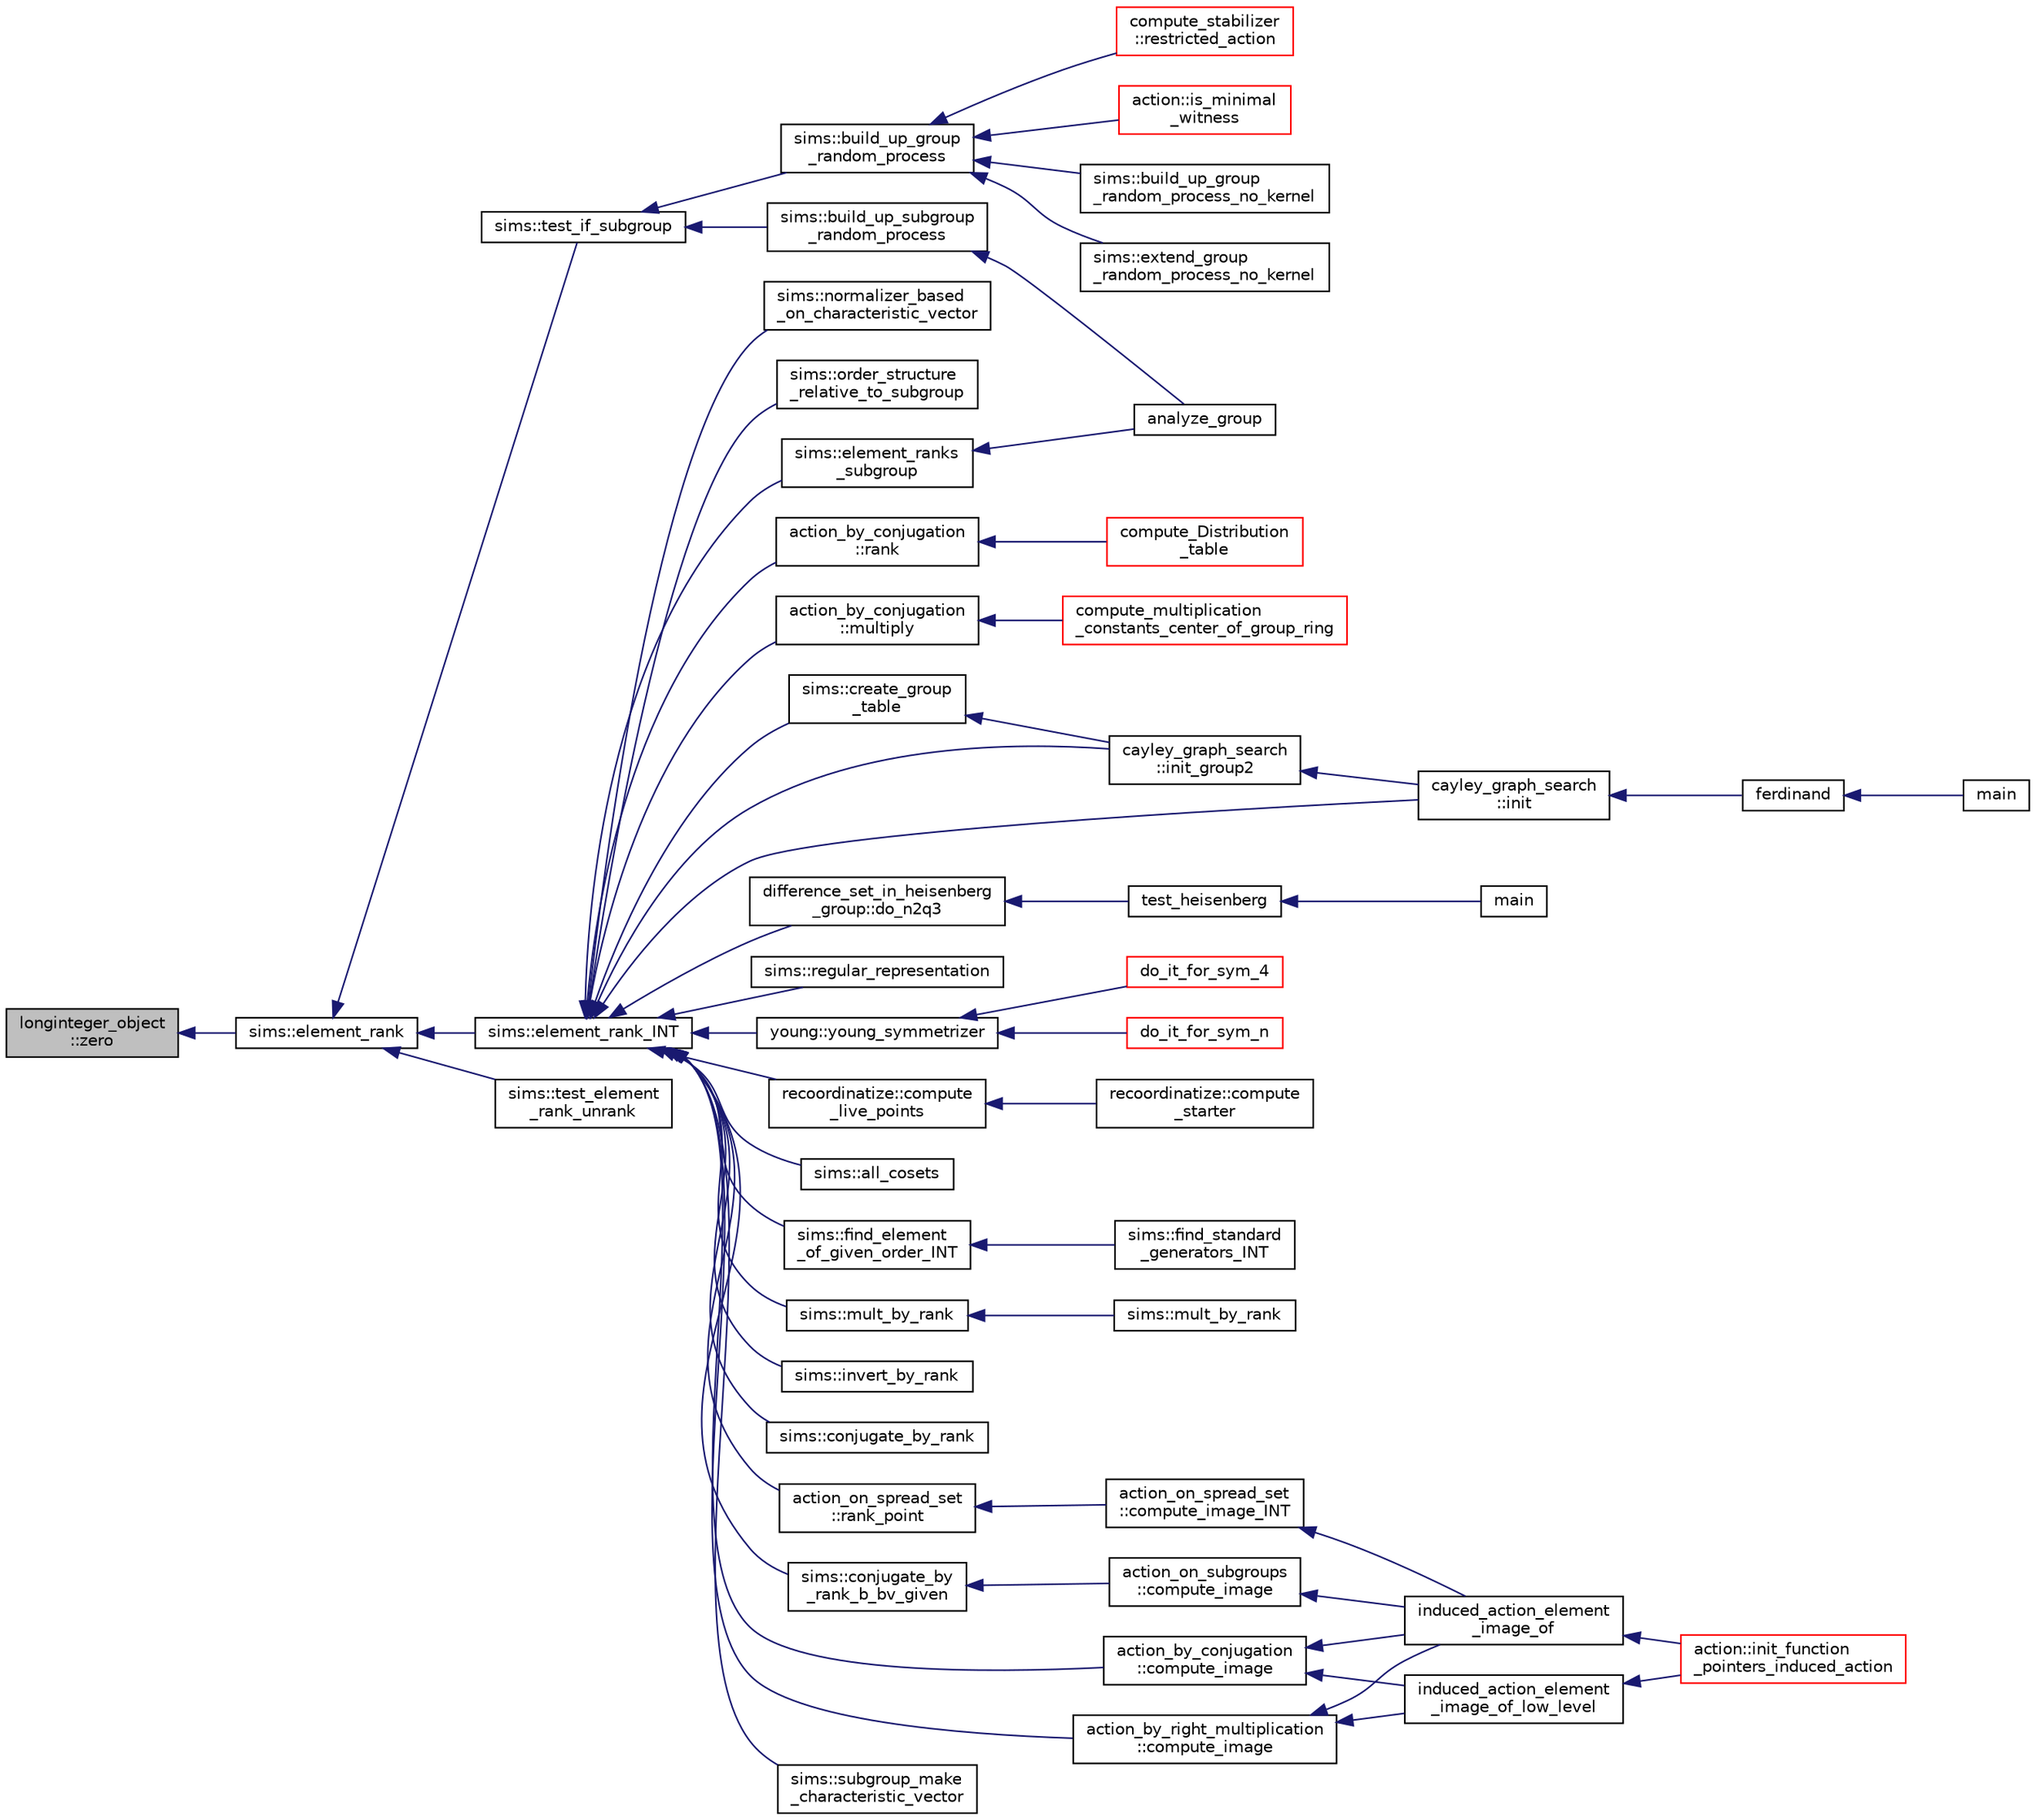 digraph "longinteger_object::zero"
{
  edge [fontname="Helvetica",fontsize="10",labelfontname="Helvetica",labelfontsize="10"];
  node [fontname="Helvetica",fontsize="10",shape=record];
  rankdir="LR";
  Node3869 [label="longinteger_object\l::zero",height=0.2,width=0.4,color="black", fillcolor="grey75", style="filled", fontcolor="black"];
  Node3869 -> Node3870 [dir="back",color="midnightblue",fontsize="10",style="solid",fontname="Helvetica"];
  Node3870 [label="sims::element_rank",height=0.2,width=0.4,color="black", fillcolor="white", style="filled",URL="$d9/df3/classsims.html#a00fb332192d01becb17b6a059482fc8d"];
  Node3870 -> Node3871 [dir="back",color="midnightblue",fontsize="10",style="solid",fontname="Helvetica"];
  Node3871 [label="sims::element_rank_INT",height=0.2,width=0.4,color="black", fillcolor="white", style="filled",URL="$d9/df3/classsims.html#a8ff29017c518c9ed459a7ea9eade2974"];
  Node3871 -> Node3872 [dir="back",color="midnightblue",fontsize="10",style="solid",fontname="Helvetica"];
  Node3872 [label="cayley_graph_search\l::init",height=0.2,width=0.4,color="black", fillcolor="white", style="filled",URL="$de/dae/classcayley__graph__search.html#add9c6434abeaebac4a07bc03cb21672d"];
  Node3872 -> Node3873 [dir="back",color="midnightblue",fontsize="10",style="solid",fontname="Helvetica"];
  Node3873 [label="ferdinand",height=0.2,width=0.4,color="black", fillcolor="white", style="filled",URL="$da/df3/ferdinand_8_c.html#a322b57727d23cf5a0932f11c30ea18d9"];
  Node3873 -> Node3874 [dir="back",color="midnightblue",fontsize="10",style="solid",fontname="Helvetica"];
  Node3874 [label="main",height=0.2,width=0.4,color="black", fillcolor="white", style="filled",URL="$da/df3/ferdinand_8_c.html#a3c04138a5bfe5d72780bb7e82a18e627"];
  Node3871 -> Node3875 [dir="back",color="midnightblue",fontsize="10",style="solid",fontname="Helvetica"];
  Node3875 [label="cayley_graph_search\l::init_group2",height=0.2,width=0.4,color="black", fillcolor="white", style="filled",URL="$de/dae/classcayley__graph__search.html#ac765646a4795740d7ac0a9407bf35f32"];
  Node3875 -> Node3872 [dir="back",color="midnightblue",fontsize="10",style="solid",fontname="Helvetica"];
  Node3871 -> Node3876 [dir="back",color="midnightblue",fontsize="10",style="solid",fontname="Helvetica"];
  Node3876 [label="difference_set_in_heisenberg\l_group::do_n2q3",height=0.2,width=0.4,color="black", fillcolor="white", style="filled",URL="$de/d8a/classdifference__set__in__heisenberg__group.html#aca82ff116dd5d17cfbb311e809b6d023"];
  Node3876 -> Node3877 [dir="back",color="midnightblue",fontsize="10",style="solid",fontname="Helvetica"];
  Node3877 [label="test_heisenberg",height=0.2,width=0.4,color="black", fillcolor="white", style="filled",URL="$d7/db9/tao_8_c.html#a87d0c5c3b1f228ddbc4f326d3b662c24"];
  Node3877 -> Node3878 [dir="back",color="midnightblue",fontsize="10",style="solid",fontname="Helvetica"];
  Node3878 [label="main",height=0.2,width=0.4,color="black", fillcolor="white", style="filled",URL="$d7/db9/tao_8_c.html#a3c04138a5bfe5d72780bb7e82a18e627"];
  Node3871 -> Node3879 [dir="back",color="midnightblue",fontsize="10",style="solid",fontname="Helvetica"];
  Node3879 [label="sims::regular_representation",height=0.2,width=0.4,color="black", fillcolor="white", style="filled",URL="$d9/df3/classsims.html#ac445ae3fa3933272cbc36a711a1de17f"];
  Node3871 -> Node3880 [dir="back",color="midnightblue",fontsize="10",style="solid",fontname="Helvetica"];
  Node3880 [label="sims::element_ranks\l_subgroup",height=0.2,width=0.4,color="black", fillcolor="white", style="filled",URL="$d9/df3/classsims.html#ad683b221a956be18edb47de57bf8821a"];
  Node3880 -> Node3881 [dir="back",color="midnightblue",fontsize="10",style="solid",fontname="Helvetica"];
  Node3881 [label="analyze_group",height=0.2,width=0.4,color="black", fillcolor="white", style="filled",URL="$d0/d76/tl__algebra__and__number__theory_8h.html#acc445ef9d19e7fe78fbe1a057328958e"];
  Node3871 -> Node3882 [dir="back",color="midnightblue",fontsize="10",style="solid",fontname="Helvetica"];
  Node3882 [label="sims::all_cosets",height=0.2,width=0.4,color="black", fillcolor="white", style="filled",URL="$d9/df3/classsims.html#a55ca54637b837b2c84ca79851d857429"];
  Node3871 -> Node3883 [dir="back",color="midnightblue",fontsize="10",style="solid",fontname="Helvetica"];
  Node3883 [label="sims::find_element\l_of_given_order_INT",height=0.2,width=0.4,color="black", fillcolor="white", style="filled",URL="$d9/df3/classsims.html#a2747368b290225e639103bff8e32ffc9"];
  Node3883 -> Node3884 [dir="back",color="midnightblue",fontsize="10",style="solid",fontname="Helvetica"];
  Node3884 [label="sims::find_standard\l_generators_INT",height=0.2,width=0.4,color="black", fillcolor="white", style="filled",URL="$d9/df3/classsims.html#a76b4729b133fb5d7e1edaffe98a6eb5a"];
  Node3871 -> Node3885 [dir="back",color="midnightblue",fontsize="10",style="solid",fontname="Helvetica"];
  Node3885 [label="sims::mult_by_rank",height=0.2,width=0.4,color="black", fillcolor="white", style="filled",URL="$d9/df3/classsims.html#a4fd5eb5cfb71c206a57ac1205141a826"];
  Node3885 -> Node3886 [dir="back",color="midnightblue",fontsize="10",style="solid",fontname="Helvetica"];
  Node3886 [label="sims::mult_by_rank",height=0.2,width=0.4,color="black", fillcolor="white", style="filled",URL="$d9/df3/classsims.html#ae38ce1b88c558e4bb4f8baa9cae54dab"];
  Node3871 -> Node3887 [dir="back",color="midnightblue",fontsize="10",style="solid",fontname="Helvetica"];
  Node3887 [label="sims::invert_by_rank",height=0.2,width=0.4,color="black", fillcolor="white", style="filled",URL="$d9/df3/classsims.html#ae32c573c1c21293477e84964571e4621"];
  Node3871 -> Node3888 [dir="back",color="midnightblue",fontsize="10",style="solid",fontname="Helvetica"];
  Node3888 [label="sims::conjugate_by_rank",height=0.2,width=0.4,color="black", fillcolor="white", style="filled",URL="$d9/df3/classsims.html#aa160a4a48cab8dc42e68ef955c98b17c"];
  Node3871 -> Node3889 [dir="back",color="midnightblue",fontsize="10",style="solid",fontname="Helvetica"];
  Node3889 [label="sims::conjugate_by\l_rank_b_bv_given",height=0.2,width=0.4,color="black", fillcolor="white", style="filled",URL="$d9/df3/classsims.html#ab5d31beb4b697e7c5cb05c530caae96a"];
  Node3889 -> Node3890 [dir="back",color="midnightblue",fontsize="10",style="solid",fontname="Helvetica"];
  Node3890 [label="action_on_subgroups\l::compute_image",height=0.2,width=0.4,color="black", fillcolor="white", style="filled",URL="$d6/da4/classaction__on__subgroups.html#a8d225ed63ea7287aecc5171cb2a49092"];
  Node3890 -> Node3891 [dir="back",color="midnightblue",fontsize="10",style="solid",fontname="Helvetica"];
  Node3891 [label="induced_action_element\l_image_of",height=0.2,width=0.4,color="black", fillcolor="white", style="filled",URL="$d3/d27/interface_8_c.html#a821850d6c3988dd122de0489cd36f0f0"];
  Node3891 -> Node3892 [dir="back",color="midnightblue",fontsize="10",style="solid",fontname="Helvetica"];
  Node3892 [label="action::init_function\l_pointers_induced_action",height=0.2,width=0.4,color="red", fillcolor="white", style="filled",URL="$d2/d86/classaction.html#a3b9287d084b24f7a3b9532a7589c58de"];
  Node3871 -> Node4095 [dir="back",color="midnightblue",fontsize="10",style="solid",fontname="Helvetica"];
  Node4095 [label="sims::create_group\l_table",height=0.2,width=0.4,color="black", fillcolor="white", style="filled",URL="$d9/df3/classsims.html#a300c4eeca13fe79bca4145c63da09142"];
  Node4095 -> Node3875 [dir="back",color="midnightblue",fontsize="10",style="solid",fontname="Helvetica"];
  Node3871 -> Node4096 [dir="back",color="midnightblue",fontsize="10",style="solid",fontname="Helvetica"];
  Node4096 [label="sims::subgroup_make\l_characteristic_vector",height=0.2,width=0.4,color="black", fillcolor="white", style="filled",URL="$d9/df3/classsims.html#a8abb8f266671da3862c8bc60294c23e8"];
  Node3871 -> Node4097 [dir="back",color="midnightblue",fontsize="10",style="solid",fontname="Helvetica"];
  Node4097 [label="sims::normalizer_based\l_on_characteristic_vector",height=0.2,width=0.4,color="black", fillcolor="white", style="filled",URL="$d9/df3/classsims.html#af81961f706ea98f0afd845146274a394"];
  Node3871 -> Node4098 [dir="back",color="midnightblue",fontsize="10",style="solid",fontname="Helvetica"];
  Node4098 [label="sims::order_structure\l_relative_to_subgroup",height=0.2,width=0.4,color="black", fillcolor="white", style="filled",URL="$d9/df3/classsims.html#a50d22de4969a10d88c7e7eece0ea0e3c"];
  Node3871 -> Node4099 [dir="back",color="midnightblue",fontsize="10",style="solid",fontname="Helvetica"];
  Node4099 [label="action_by_conjugation\l::compute_image",height=0.2,width=0.4,color="black", fillcolor="white", style="filled",URL="$d3/dda/classaction__by__conjugation.html#acd62853354e392089a10381a4f7c5ac6"];
  Node4099 -> Node3891 [dir="back",color="midnightblue",fontsize="10",style="solid",fontname="Helvetica"];
  Node4099 -> Node4100 [dir="back",color="midnightblue",fontsize="10",style="solid",fontname="Helvetica"];
  Node4100 [label="induced_action_element\l_image_of_low_level",height=0.2,width=0.4,color="black", fillcolor="white", style="filled",URL="$d3/d27/interface_8_c.html#aa4bc5f68829829d9a41223c260c658c5"];
  Node4100 -> Node3892 [dir="back",color="midnightblue",fontsize="10",style="solid",fontname="Helvetica"];
  Node3871 -> Node4101 [dir="back",color="midnightblue",fontsize="10",style="solid",fontname="Helvetica"];
  Node4101 [label="action_by_conjugation\l::rank",height=0.2,width=0.4,color="black", fillcolor="white", style="filled",URL="$d3/dda/classaction__by__conjugation.html#a395a4569846211cab71764b9ab341c98"];
  Node4101 -> Node4102 [dir="back",color="midnightblue",fontsize="10",style="solid",fontname="Helvetica"];
  Node4102 [label="compute_Distribution\l_table",height=0.2,width=0.4,color="red", fillcolor="white", style="filled",URL="$da/da3/burnside_8_c.html#aab8b0528e91c0ef087c49a16ec0d3d8e"];
  Node3871 -> Node4103 [dir="back",color="midnightblue",fontsize="10",style="solid",fontname="Helvetica"];
  Node4103 [label="action_by_conjugation\l::multiply",height=0.2,width=0.4,color="black", fillcolor="white", style="filled",URL="$d3/dda/classaction__by__conjugation.html#ab037d299b507b763584a6e87b8069f04"];
  Node4103 -> Node4104 [dir="back",color="midnightblue",fontsize="10",style="solid",fontname="Helvetica"];
  Node4104 [label="compute_multiplication\l_constants_center_of_group_ring",height=0.2,width=0.4,color="red", fillcolor="white", style="filled",URL="$da/da3/burnside_8_c.html#af95d10e11c7b51283e5e458a907ea660"];
  Node3871 -> Node4105 [dir="back",color="midnightblue",fontsize="10",style="solid",fontname="Helvetica"];
  Node4105 [label="action_by_right_multiplication\l::compute_image",height=0.2,width=0.4,color="black", fillcolor="white", style="filled",URL="$d5/daa/classaction__by__right__multiplication.html#a5407ada4c7d5a1775144fbaadbb8be8e"];
  Node4105 -> Node3891 [dir="back",color="midnightblue",fontsize="10",style="solid",fontname="Helvetica"];
  Node4105 -> Node4100 [dir="back",color="midnightblue",fontsize="10",style="solid",fontname="Helvetica"];
  Node3871 -> Node4106 [dir="back",color="midnightblue",fontsize="10",style="solid",fontname="Helvetica"];
  Node4106 [label="action_on_spread_set\l::rank_point",height=0.2,width=0.4,color="black", fillcolor="white", style="filled",URL="$d2/d7a/classaction__on__spread__set.html#a1d7082bfaaf523ad746fe94685fe2e43"];
  Node4106 -> Node4107 [dir="back",color="midnightblue",fontsize="10",style="solid",fontname="Helvetica"];
  Node4107 [label="action_on_spread_set\l::compute_image_INT",height=0.2,width=0.4,color="black", fillcolor="white", style="filled",URL="$d2/d7a/classaction__on__spread__set.html#a424ae719c98b5d99978e60f8f2d65437"];
  Node4107 -> Node3891 [dir="back",color="midnightblue",fontsize="10",style="solid",fontname="Helvetica"];
  Node3871 -> Node4108 [dir="back",color="midnightblue",fontsize="10",style="solid",fontname="Helvetica"];
  Node4108 [label="young::young_symmetrizer",height=0.2,width=0.4,color="black", fillcolor="white", style="filled",URL="$dd/d68/classyoung.html#aa278452dc9aa374d4f84cf0e4d0204bf"];
  Node4108 -> Node3998 [dir="back",color="midnightblue",fontsize="10",style="solid",fontname="Helvetica"];
  Node3998 [label="do_it_for_sym_n",height=0.2,width=0.4,color="red", fillcolor="white", style="filled",URL="$d0/d87/group__ring_8_c.html#a7da1c84aee65e2c8fd4b83f0809835ad"];
  Node4108 -> Node4000 [dir="back",color="midnightblue",fontsize="10",style="solid",fontname="Helvetica"];
  Node4000 [label="do_it_for_sym_4",height=0.2,width=0.4,color="red", fillcolor="white", style="filled",URL="$d0/d87/group__ring_8_c.html#aed9b25712c762c878090038e97568d07"];
  Node3871 -> Node4109 [dir="back",color="midnightblue",fontsize="10",style="solid",fontname="Helvetica"];
  Node4109 [label="recoordinatize::compute\l_live_points",height=0.2,width=0.4,color="black", fillcolor="white", style="filled",URL="$d3/d3c/classrecoordinatize.html#afa52f45535215f825be7e620bc44b7d7"];
  Node4109 -> Node4110 [dir="back",color="midnightblue",fontsize="10",style="solid",fontname="Helvetica"];
  Node4110 [label="recoordinatize::compute\l_starter",height=0.2,width=0.4,color="black", fillcolor="white", style="filled",URL="$d3/d3c/classrecoordinatize.html#a274b399821488e5f6fb1adfbc8f8ebac"];
  Node3870 -> Node4111 [dir="back",color="midnightblue",fontsize="10",style="solid",fontname="Helvetica"];
  Node4111 [label="sims::test_element\l_rank_unrank",height=0.2,width=0.4,color="black", fillcolor="white", style="filled",URL="$d9/df3/classsims.html#af0dc692d7920ab6e6cd4a79778faa6e0"];
  Node3870 -> Node4112 [dir="back",color="midnightblue",fontsize="10",style="solid",fontname="Helvetica"];
  Node4112 [label="sims::test_if_subgroup",height=0.2,width=0.4,color="black", fillcolor="white", style="filled",URL="$d9/df3/classsims.html#a60f53e947f3a0949805cf0e422749bf5"];
  Node4112 -> Node4113 [dir="back",color="midnightblue",fontsize="10",style="solid",fontname="Helvetica"];
  Node4113 [label="sims::build_up_group\l_random_process",height=0.2,width=0.4,color="black", fillcolor="white", style="filled",URL="$d9/df3/classsims.html#afde54d656304b5a92459615f2690ea64"];
  Node4113 -> Node4114 [dir="back",color="midnightblue",fontsize="10",style="solid",fontname="Helvetica"];
  Node4114 [label="action::is_minimal\l_witness",height=0.2,width=0.4,color="red", fillcolor="white", style="filled",URL="$d2/d86/classaction.html#aabf5ea4227f124eac2badc5d5225e220"];
  Node4113 -> Node4122 [dir="back",color="midnightblue",fontsize="10",style="solid",fontname="Helvetica"];
  Node4122 [label="sims::build_up_group\l_random_process_no_kernel",height=0.2,width=0.4,color="black", fillcolor="white", style="filled",URL="$d9/df3/classsims.html#a33747471a3e1ebdee59aff4edde62669"];
  Node4113 -> Node4123 [dir="back",color="midnightblue",fontsize="10",style="solid",fontname="Helvetica"];
  Node4123 [label="sims::extend_group\l_random_process_no_kernel",height=0.2,width=0.4,color="black", fillcolor="white", style="filled",URL="$d9/df3/classsims.html#a20958fd83e43b33c009e873b9df2fa11"];
  Node4113 -> Node4015 [dir="back",color="midnightblue",fontsize="10",style="solid",fontname="Helvetica"];
  Node4015 [label="compute_stabilizer\l::restricted_action",height=0.2,width=0.4,color="red", fillcolor="white", style="filled",URL="$d8/d30/classcompute__stabilizer.html#a895df470da0ac14f812c3c4b6f2280b9"];
  Node4112 -> Node4124 [dir="back",color="midnightblue",fontsize="10",style="solid",fontname="Helvetica"];
  Node4124 [label="sims::build_up_subgroup\l_random_process",height=0.2,width=0.4,color="black", fillcolor="white", style="filled",URL="$d9/df3/classsims.html#abd2e45239922c514c61c6ac523b72af0"];
  Node4124 -> Node3881 [dir="back",color="midnightblue",fontsize="10",style="solid",fontname="Helvetica"];
}
